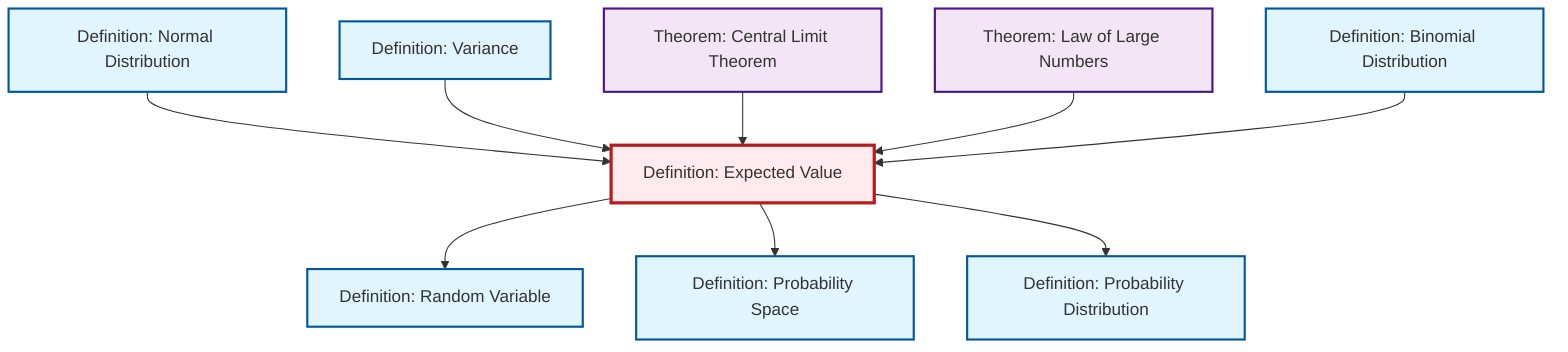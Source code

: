 graph TD
    classDef definition fill:#e1f5fe,stroke:#01579b,stroke-width:2px
    classDef theorem fill:#f3e5f5,stroke:#4a148c,stroke-width:2px
    classDef axiom fill:#fff3e0,stroke:#e65100,stroke-width:2px
    classDef example fill:#e8f5e9,stroke:#1b5e20,stroke-width:2px
    classDef current fill:#ffebee,stroke:#b71c1c,stroke-width:3px
    thm-law-of-large-numbers["Theorem: Law of Large Numbers"]:::theorem
    def-probability-distribution["Definition: Probability Distribution"]:::definition
    def-binomial-distribution["Definition: Binomial Distribution"]:::definition
    thm-central-limit["Theorem: Central Limit Theorem"]:::theorem
    def-variance["Definition: Variance"]:::definition
    def-normal-distribution["Definition: Normal Distribution"]:::definition
    def-expectation["Definition: Expected Value"]:::definition
    def-probability-space["Definition: Probability Space"]:::definition
    def-random-variable["Definition: Random Variable"]:::definition
    def-expectation --> def-random-variable
    def-normal-distribution --> def-expectation
    def-variance --> def-expectation
    thm-central-limit --> def-expectation
    thm-law-of-large-numbers --> def-expectation
    def-expectation --> def-probability-space
    def-binomial-distribution --> def-expectation
    def-expectation --> def-probability-distribution
    class def-expectation current